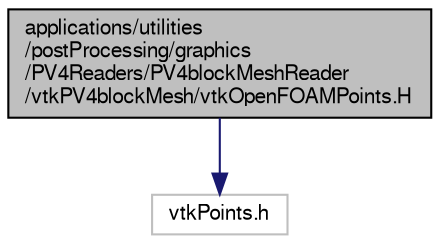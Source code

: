 digraph "applications/utilities/postProcessing/graphics/PV4Readers/PV4blockMeshReader/vtkPV4blockMesh/vtkOpenFOAMPoints.H"
{
  bgcolor="transparent";
  edge [fontname="FreeSans",fontsize="10",labelfontname="FreeSans",labelfontsize="10"];
  node [fontname="FreeSans",fontsize="10",shape=record];
  Node0 [label="applications/utilities\l/postProcessing/graphics\l/PV4Readers/PV4blockMeshReader\l/vtkPV4blockMesh/vtkOpenFOAMPoints.H",height=0.2,width=0.4,color="black", fillcolor="grey75", style="filled", fontcolor="black"];
  Node0 -> Node1 [color="midnightblue",fontsize="10",style="solid",fontname="FreeSans"];
  Node1 [label="vtkPoints.h",height=0.2,width=0.4,color="grey75"];
}

